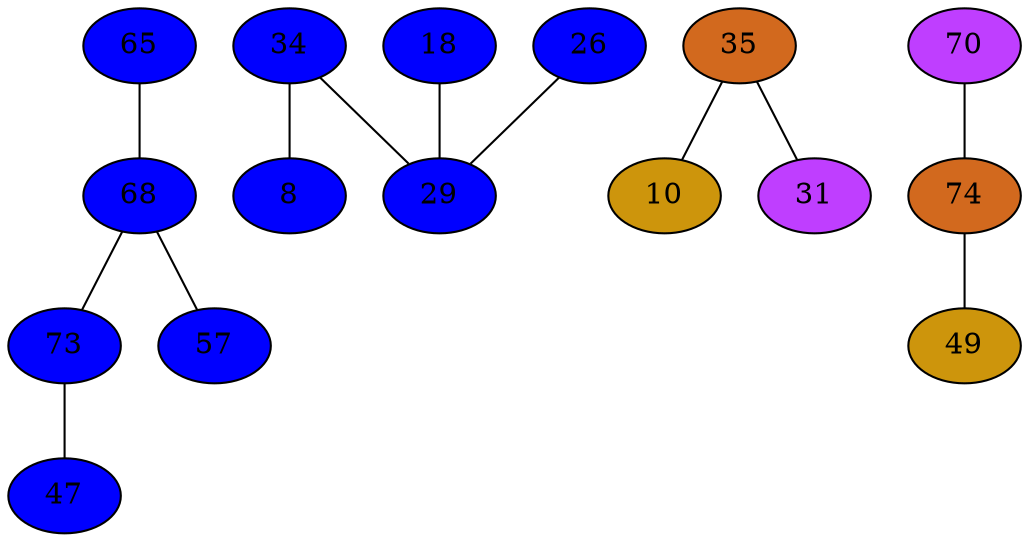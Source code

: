 strict graph {
65[label="65" style=filled fillcolor="blue1"];
65 -- 68
34[label="34" style=filled fillcolor="blue1"];
34 -- 8
34 -- 29
35[label="35" style=filled fillcolor="chocolate"];
35 -- 10
35 -- 31
68[label="68" style=filled fillcolor="blue1"];
68 -- 65
68 -- 73
68 -- 57
70[label="70" style=filled fillcolor="darkorchid1"];
70 -- 74
8[label="8" style=filled fillcolor="blue1"];
8 -- 34
73[label="73" style=filled fillcolor="blue1"];
73 -- 68
73 -- 47
10[label="10" style=filled fillcolor="darkgoldenrod3"];
10 -- 35
74[label="74" style=filled fillcolor="chocolate"];
74 -- 49
74 -- 70
47[label="47" style=filled fillcolor="blue1"];
47 -- 73
49[label="49" style=filled fillcolor="darkgoldenrod3"];
49 -- 74
18[label="18" style=filled fillcolor="blue1"];
18 -- 29
57[label="57" style=filled fillcolor="blue1"];
57 -- 68
26[label="26" style=filled fillcolor="blue1"];
26 -- 29
29[label="29" style=filled fillcolor="blue1"];
29 -- 34
29 -- 18
29 -- 26
31[label="31" style=filled fillcolor="darkorchid1"];
31 -- 35
}